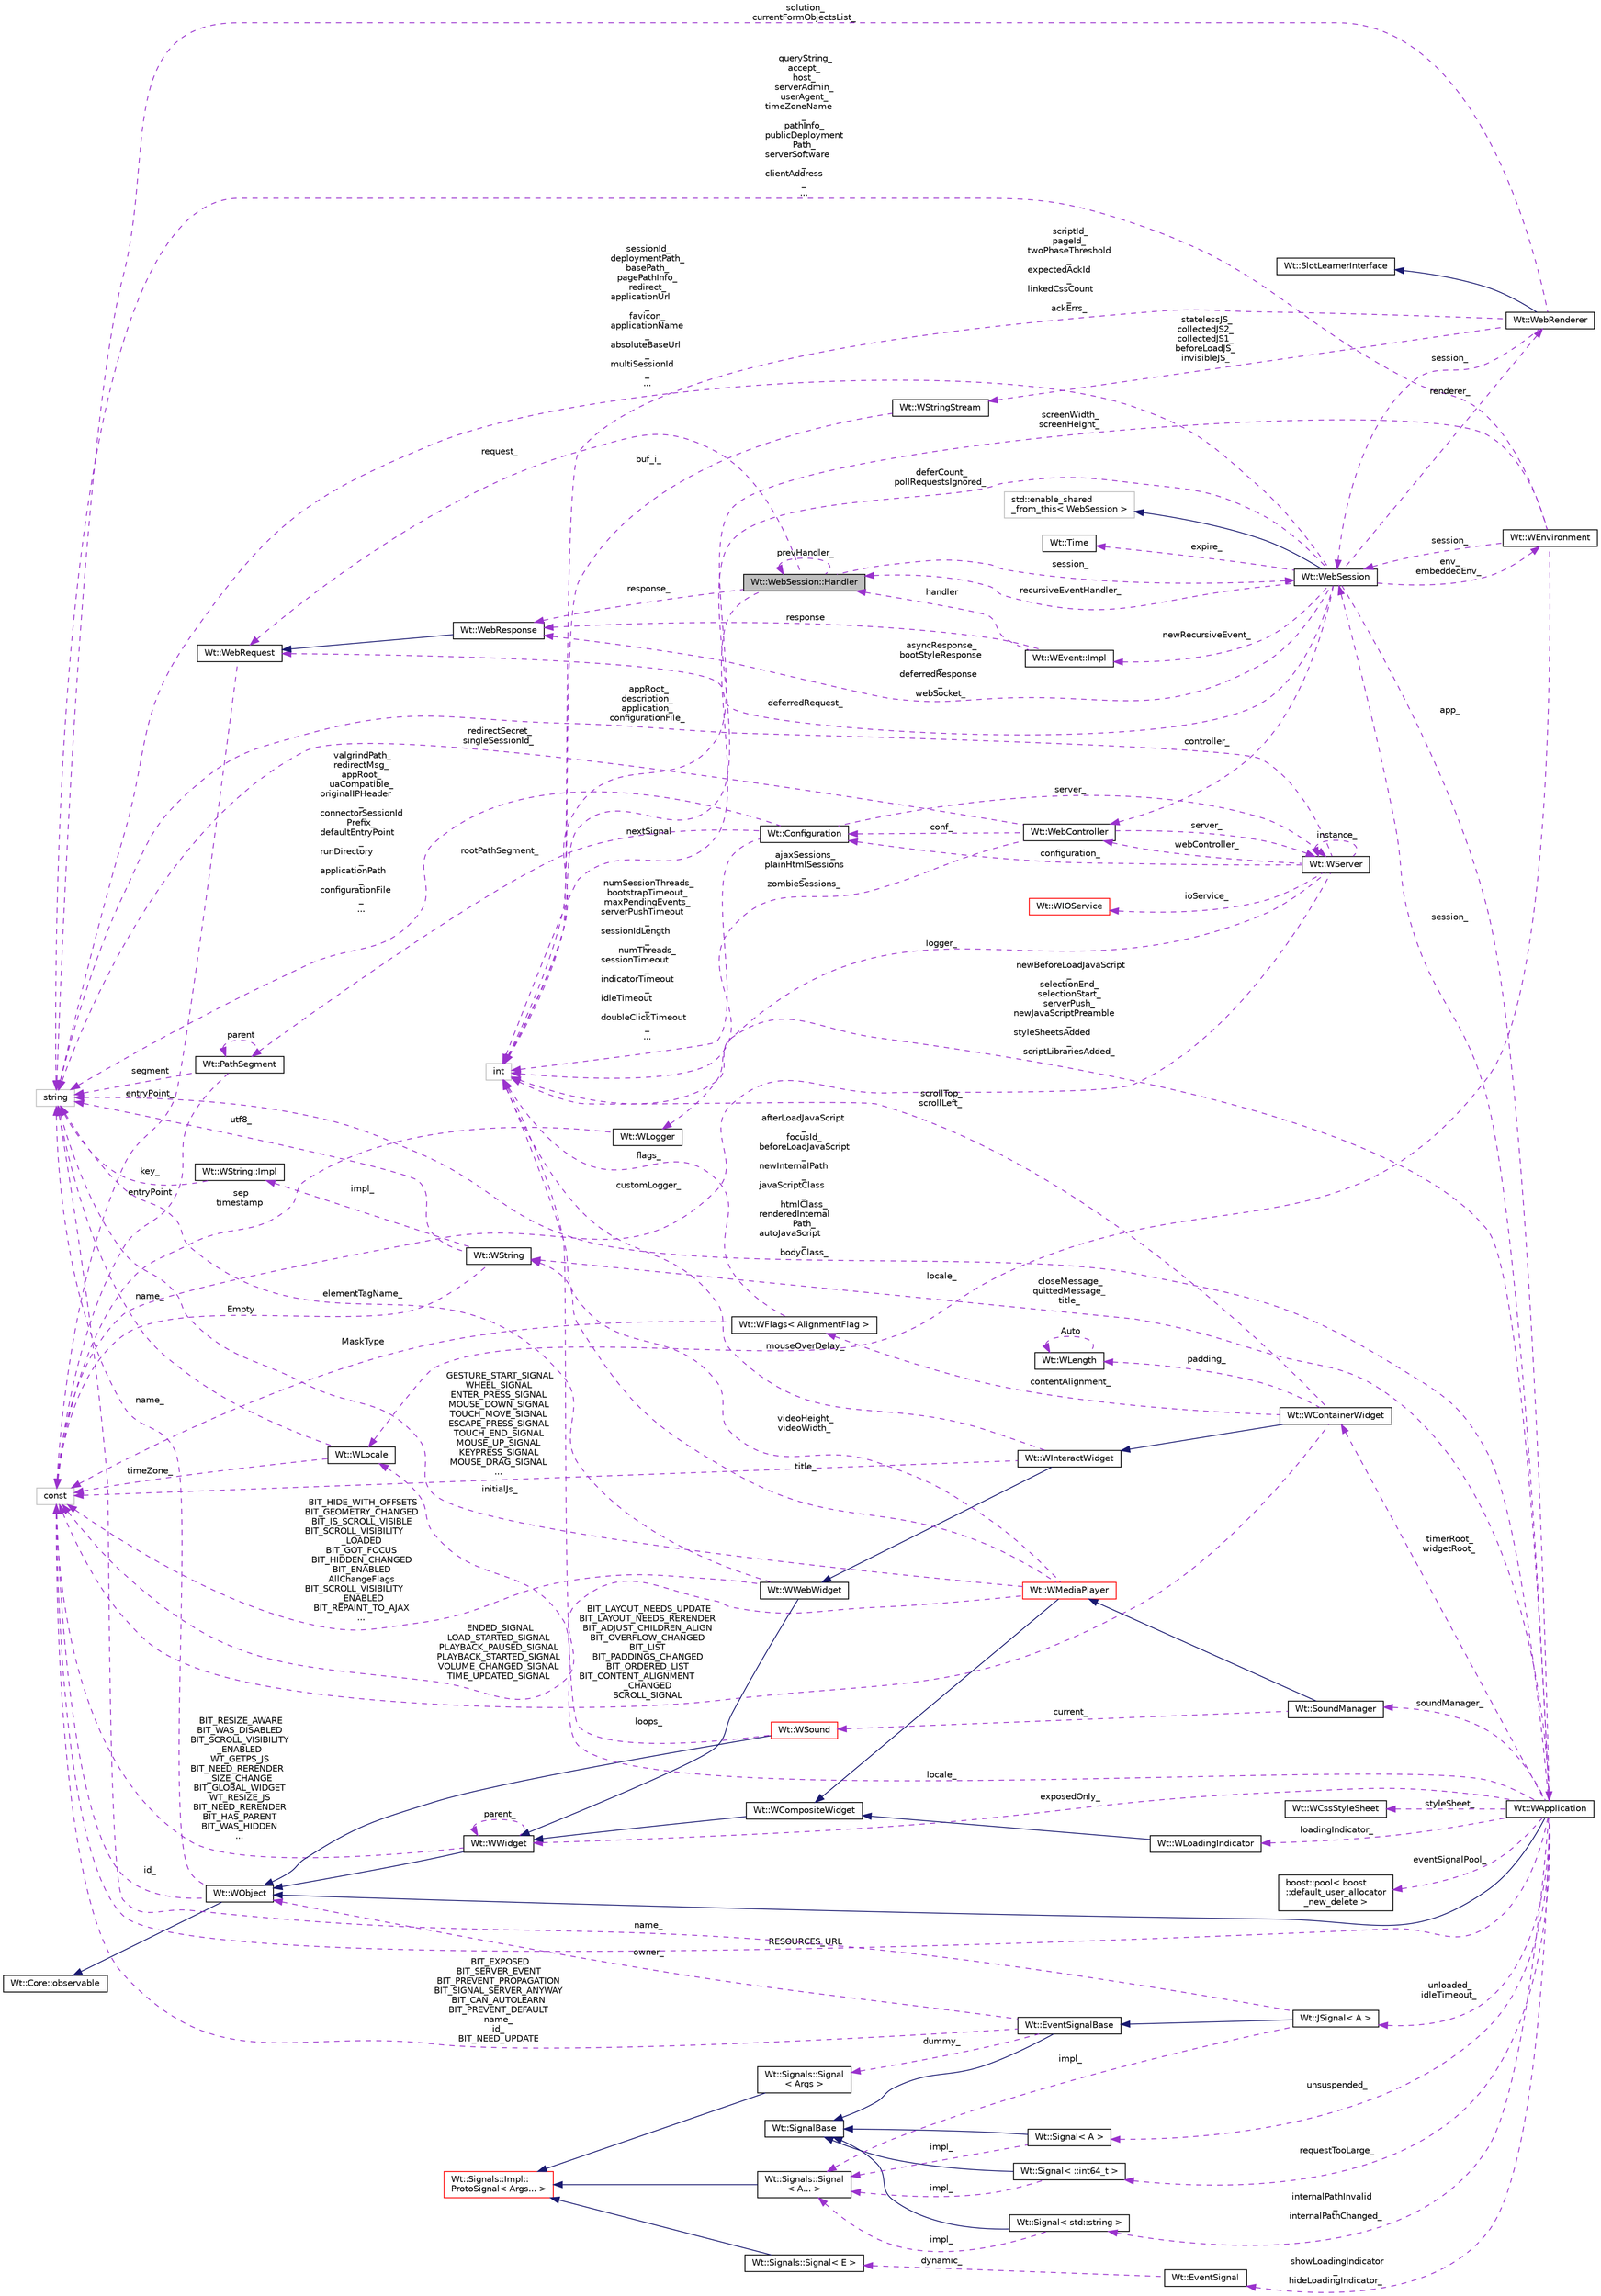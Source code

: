 digraph "Wt::WebSession::Handler"
{
 // LATEX_PDF_SIZE
  edge [fontname="Helvetica",fontsize="10",labelfontname="Helvetica",labelfontsize="10"];
  node [fontname="Helvetica",fontsize="10",shape=record];
  rankdir="LR";
  Node1 [label="Wt::WebSession::Handler",height=0.2,width=0.4,color="black", fillcolor="grey75", style="filled", fontcolor="black",tooltip=" "];
  Node2 -> Node1 [dir="back",color="darkorchid3",fontsize="10",style="dashed",label=" request_" ,fontname="Helvetica"];
  Node2 [label="Wt::WebRequest",height=0.2,width=0.4,color="black", fillcolor="white", style="filled",URL="$classWt_1_1WebRequest.html",tooltip=" "];
  Node3 -> Node2 [dir="back",color="darkorchid3",fontsize="10",style="dashed",label=" entryPoint_" ,fontname="Helvetica"];
  Node3 [label="const",height=0.2,width=0.4,color="grey75", fillcolor="white", style="filled",tooltip=" "];
  Node4 -> Node1 [dir="back",color="darkorchid3",fontsize="10",style="dashed",label=" session_" ,fontname="Helvetica"];
  Node4 [label="Wt::WebSession",height=0.2,width=0.4,color="black", fillcolor="white", style="filled",URL="$classWt_1_1WebSession.html",tooltip=" "];
  Node5 -> Node4 [dir="back",color="midnightblue",fontsize="10",style="solid",fontname="Helvetica"];
  Node5 [label="std::enable_shared\l_from_this\< WebSession \>",height=0.2,width=0.4,color="grey75", fillcolor="white", style="filled",tooltip=" "];
  Node6 -> Node4 [dir="back",color="darkorchid3",fontsize="10",style="dashed",label=" app_" ,fontname="Helvetica"];
  Node6 [label="Wt::WApplication",height=0.2,width=0.4,color="black", fillcolor="white", style="filled",URL="$classWt_1_1WApplication.html",tooltip="Represents an application instance for a single session."];
  Node7 -> Node6 [dir="back",color="midnightblue",fontsize="10",style="solid",fontname="Helvetica"];
  Node7 [label="Wt::WObject",height=0.2,width=0.4,color="black", fillcolor="white", style="filled",URL="$classWt_1_1WObject.html",tooltip="A base class for objects that participate in the signal/slot system."];
  Node8 -> Node7 [dir="back",color="midnightblue",fontsize="10",style="solid",fontname="Helvetica"];
  Node8 [label="Wt::Core::observable",height=0.2,width=0.4,color="black", fillcolor="white", style="filled",URL="$classWt_1_1Core_1_1observable.html",tooltip="A base class for objects whose life-time can be tracked."];
  Node9 -> Node7 [dir="back",color="darkorchid3",fontsize="10",style="dashed",label=" name_" ,fontname="Helvetica"];
  Node9 [label="string",height=0.2,width=0.4,color="grey75", fillcolor="white", style="filled",tooltip=" "];
  Node3 -> Node7 [dir="back",color="darkorchid3",fontsize="10",style="dashed",label=" id_" ,fontname="Helvetica"];
  Node10 -> Node6 [dir="back",color="darkorchid3",fontsize="10",style="dashed",label=" timerRoot_\nwidgetRoot_" ,fontname="Helvetica"];
  Node10 [label="Wt::WContainerWidget",height=0.2,width=0.4,color="black", fillcolor="white", style="filled",URL="$classWt_1_1WContainerWidget.html",tooltip="A widget that holds and manages child widgets."];
  Node11 -> Node10 [dir="back",color="midnightblue",fontsize="10",style="solid",fontname="Helvetica"];
  Node11 [label="Wt::WInteractWidget",height=0.2,width=0.4,color="black", fillcolor="white", style="filled",URL="$classWt_1_1WInteractWidget.html",tooltip="An abstract widget that can receive user-interface interaction."];
  Node12 -> Node11 [dir="back",color="midnightblue",fontsize="10",style="solid",fontname="Helvetica"];
  Node12 [label="Wt::WWebWidget",height=0.2,width=0.4,color="black", fillcolor="white", style="filled",URL="$classWt_1_1WWebWidget.html",tooltip="A base class for widgets with an HTML counterpart."];
  Node13 -> Node12 [dir="back",color="midnightblue",fontsize="10",style="solid",fontname="Helvetica"];
  Node13 [label="Wt::WWidget",height=0.2,width=0.4,color="black", fillcolor="white", style="filled",URL="$classWt_1_1WWidget.html",tooltip="The abstract base class for a user-interface component."];
  Node7 -> Node13 [dir="back",color="midnightblue",fontsize="10",style="solid",fontname="Helvetica"];
  Node13 -> Node13 [dir="back",color="darkorchid3",fontsize="10",style="dashed",label=" parent_" ,fontname="Helvetica"];
  Node3 -> Node13 [dir="back",color="darkorchid3",fontsize="10",style="dashed",label=" BIT_RESIZE_AWARE\nBIT_WAS_DISABLED\nBIT_SCROLL_VISIBILITY\l_ENABLED\nWT_GETPS_JS\nBIT_NEED_RERENDER\l_SIZE_CHANGE\nBIT_GLOBAL_WIDGET\nWT_RESIZE_JS\nBIT_NEED_RERENDER\nBIT_HAS_PARENT\nBIT_WAS_HIDDEN\n..." ,fontname="Helvetica"];
  Node9 -> Node12 [dir="back",color="darkorchid3",fontsize="10",style="dashed",label=" elementTagName_" ,fontname="Helvetica"];
  Node3 -> Node12 [dir="back",color="darkorchid3",fontsize="10",style="dashed",label=" BIT_HIDE_WITH_OFFSETS\nBIT_GEOMETRY_CHANGED\nBIT_IS_SCROLL_VISIBLE\nBIT_SCROLL_VISIBILITY\l_LOADED\nBIT_GOT_FOCUS\nBIT_HIDDEN_CHANGED\nBIT_ENABLED\nAllChangeFlags\nBIT_SCROLL_VISIBILITY\l_ENABLED\nBIT_REPAINT_TO_AJAX\n..." ,fontname="Helvetica"];
  Node14 -> Node11 [dir="back",color="darkorchid3",fontsize="10",style="dashed",label=" mouseOverDelay_" ,fontname="Helvetica"];
  Node14 [label="int",height=0.2,width=0.4,color="grey75", fillcolor="white", style="filled",tooltip=" "];
  Node3 -> Node11 [dir="back",color="darkorchid3",fontsize="10",style="dashed",label=" GESTURE_START_SIGNAL\nWHEEL_SIGNAL\nENTER_PRESS_SIGNAL\nMOUSE_DOWN_SIGNAL\nTOUCH_MOVE_SIGNAL\nESCAPE_PRESS_SIGNAL\nTOUCH_END_SIGNAL\nMOUSE_UP_SIGNAL\nKEYPRESS_SIGNAL\nMOUSE_DRAG_SIGNAL\n..." ,fontname="Helvetica"];
  Node14 -> Node10 [dir="back",color="darkorchid3",fontsize="10",style="dashed",label=" scrollTop_\nscrollLeft_" ,fontname="Helvetica"];
  Node15 -> Node10 [dir="back",color="darkorchid3",fontsize="10",style="dashed",label=" contentAlignment_" ,fontname="Helvetica"];
  Node15 [label="Wt::WFlags\< AlignmentFlag \>",height=0.2,width=0.4,color="black", fillcolor="white", style="filled",URL="$classWt_1_1WFlags.html",tooltip=" "];
  Node14 -> Node15 [dir="back",color="darkorchid3",fontsize="10",style="dashed",label=" flags_" ,fontname="Helvetica"];
  Node3 -> Node15 [dir="back",color="darkorchid3",fontsize="10",style="dashed",label=" MaskType" ,fontname="Helvetica"];
  Node16 -> Node10 [dir="back",color="darkorchid3",fontsize="10",style="dashed",label=" padding_" ,fontname="Helvetica"];
  Node16 [label="Wt::WLength",height=0.2,width=0.4,color="black", fillcolor="white", style="filled",URL="$classWt_1_1WLength.html",tooltip="A value class that describes a CSS length."];
  Node16 -> Node16 [dir="back",color="darkorchid3",fontsize="10",style="dashed",label=" Auto" ,fontname="Helvetica"];
  Node3 -> Node10 [dir="back",color="darkorchid3",fontsize="10",style="dashed",label=" BIT_LAYOUT_NEEDS_UPDATE\nBIT_LAYOUT_NEEDS_RERENDER\nBIT_ADJUST_CHILDREN_ALIGN\nBIT_OVERFLOW_CHANGED\nBIT_LIST\nBIT_PADDINGS_CHANGED\nBIT_ORDERED_LIST\nBIT_CONTENT_ALIGNMENT\l_CHANGED\nSCROLL_SIGNAL" ,fontname="Helvetica"];
  Node17 -> Node6 [dir="back",color="darkorchid3",fontsize="10",style="dashed",label=" unsuspended_" ,fontname="Helvetica"];
  Node17 [label="Wt::Signal\< A \>",height=0.2,width=0.4,color="black", fillcolor="white", style="filled",URL="$classWt_1_1Signal.html",tooltip="A signal that propagates events to listeners."];
  Node18 -> Node17 [dir="back",color="midnightblue",fontsize="10",style="solid",fontname="Helvetica"];
  Node18 [label="Wt::SignalBase",height=0.2,width=0.4,color="black", fillcolor="white", style="filled",URL="$classWt_1_1SignalBase.html",tooltip="Abstract base class of a signal."];
  Node19 -> Node17 [dir="back",color="darkorchid3",fontsize="10",style="dashed",label=" impl_" ,fontname="Helvetica"];
  Node19 [label="Wt::Signals::Signal\l\< A... \>",height=0.2,width=0.4,color="black", fillcolor="white", style="filled",URL="$structWt_1_1Signals_1_1Signal.html",tooltip=" "];
  Node20 -> Node19 [dir="back",color="midnightblue",fontsize="10",style="solid",fontname="Helvetica"];
  Node20 [label="Wt::Signals::Impl::\lProtoSignal\< Args... \>",height=0.2,width=0.4,color="red", fillcolor="white", style="filled",URL="$classWt_1_1Signals_1_1Impl_1_1ProtoSignal.html",tooltip=" "];
  Node4 -> Node6 [dir="back",color="darkorchid3",fontsize="10",style="dashed",label=" session_" ,fontname="Helvetica"];
  Node26 -> Node6 [dir="back",color="darkorchid3",fontsize="10",style="dashed",label=" closeMessage_\nquittedMessage_\ntitle_" ,fontname="Helvetica"];
  Node26 [label="Wt::WString",height=0.2,width=0.4,color="black", fillcolor="white", style="filled",URL="$classWt_1_1WString.html",tooltip="A value class which describes a locale-aware unicode string."];
  Node27 -> Node26 [dir="back",color="darkorchid3",fontsize="10",style="dashed",label=" impl_" ,fontname="Helvetica"];
  Node27 [label="Wt::WString::Impl",height=0.2,width=0.4,color="black", fillcolor="white", style="filled",URL="$structWt_1_1WString_1_1Impl.html",tooltip=" "];
  Node9 -> Node27 [dir="back",color="darkorchid3",fontsize="10",style="dashed",label=" key_" ,fontname="Helvetica"];
  Node9 -> Node26 [dir="back",color="darkorchid3",fontsize="10",style="dashed",label=" utf8_" ,fontname="Helvetica"];
  Node3 -> Node26 [dir="back",color="darkorchid3",fontsize="10",style="dashed",label=" Empty" ,fontname="Helvetica"];
  Node28 -> Node6 [dir="back",color="darkorchid3",fontsize="10",style="dashed",label=" showLoadingIndicator\l_\nhideLoadingIndicator_" ,fontname="Helvetica"];
  Node28 [label="Wt::EventSignal",height=0.2,width=0.4,color="black", fillcolor="white", style="filled",URL="$classWt_1_1EventSignal.html",tooltip="A signal that conveys user-interface events."];
  Node29 -> Node28 [dir="back",color="darkorchid3",fontsize="10",style="dashed",label=" dynamic_" ,fontname="Helvetica"];
  Node29 [label="Wt::Signals::Signal\< E \>",height=0.2,width=0.4,color="black", fillcolor="white", style="filled",URL="$structWt_1_1Signals_1_1Signal.html",tooltip=" "];
  Node20 -> Node29 [dir="back",color="midnightblue",fontsize="10",style="solid",fontname="Helvetica"];
  Node30 -> Node6 [dir="back",color="darkorchid3",fontsize="10",style="dashed",label=" eventSignalPool_" ,fontname="Helvetica"];
  Node30 [label="boost::pool\< boost\l::default_user_allocator\l_new_delete \>",height=0.2,width=0.4,color="black", fillcolor="white", style="filled",URL="$classboost_1_1pool.html",tooltip=" "];
  Node31 -> Node6 [dir="back",color="darkorchid3",fontsize="10",style="dashed",label=" locale_" ,fontname="Helvetica"];
  Node31 [label="Wt::WLocale",height=0.2,width=0.4,color="black", fillcolor="white", style="filled",URL="$classWt_1_1WLocale.html",tooltip="A locale."];
  Node9 -> Node31 [dir="back",color="darkorchid3",fontsize="10",style="dashed",label=" name_" ,fontname="Helvetica"];
  Node3 -> Node31 [dir="back",color="darkorchid3",fontsize="10",style="dashed",label=" timeZone_" ,fontname="Helvetica"];
  Node32 -> Node6 [dir="back",color="darkorchid3",fontsize="10",style="dashed",label=" unloaded_\nidleTimeout_" ,fontname="Helvetica"];
  Node32 [label="Wt::JSignal\< A \>",height=0.2,width=0.4,color="black", fillcolor="white", style="filled",URL="$classWt_1_1JSignal.html",tooltip="A signal to relay JavaScript to C++ calls."];
  Node33 -> Node32 [dir="back",color="midnightblue",fontsize="10",style="solid",fontname="Helvetica"];
  Node33 [label="Wt::EventSignalBase",height=0.2,width=0.4,color="black", fillcolor="white", style="filled",URL="$classWt_1_1EventSignalBase.html",tooltip="Abstract base class of an event signal."];
  Node18 -> Node33 [dir="back",color="midnightblue",fontsize="10",style="solid",fontname="Helvetica"];
  Node7 -> Node33 [dir="back",color="darkorchid3",fontsize="10",style="dashed",label=" owner_" ,fontname="Helvetica"];
  Node34 -> Node33 [dir="back",color="darkorchid3",fontsize="10",style="dashed",label=" dummy_" ,fontname="Helvetica"];
  Node34 [label="Wt::Signals::Signal\l\< Args \>",height=0.2,width=0.4,color="black", fillcolor="white", style="filled",URL="$structWt_1_1Signals_1_1Signal.html",tooltip=" "];
  Node20 -> Node34 [dir="back",color="midnightblue",fontsize="10",style="solid",fontname="Helvetica"];
  Node3 -> Node33 [dir="back",color="darkorchid3",fontsize="10",style="dashed",label=" BIT_EXPOSED\nBIT_SERVER_EVENT\nBIT_PREVENT_PROPAGATION\nBIT_SIGNAL_SERVER_ANYWAY\nBIT_CAN_AUTOLEARN\nBIT_PREVENT_DEFAULT\nname_\nid_\nBIT_NEED_UPDATE" ,fontname="Helvetica"];
  Node9 -> Node32 [dir="back",color="darkorchid3",fontsize="10",style="dashed",label=" name_" ,fontname="Helvetica"];
  Node19 -> Node32 [dir="back",color="darkorchid3",fontsize="10",style="dashed",label=" impl_" ,fontname="Helvetica"];
  Node35 -> Node6 [dir="back",color="darkorchid3",fontsize="10",style="dashed",label=" loadingIndicator_" ,fontname="Helvetica"];
  Node35 [label="Wt::WLoadingIndicator",height=0.2,width=0.4,color="black", fillcolor="white", style="filled",URL="$classWt_1_1WLoadingIndicator.html",tooltip="An abstract interface for a loading indicator."];
  Node36 -> Node35 [dir="back",color="midnightblue",fontsize="10",style="solid",fontname="Helvetica"];
  Node36 [label="Wt::WCompositeWidget",height=0.2,width=0.4,color="black", fillcolor="white", style="filled",URL="$classWt_1_1WCompositeWidget.html",tooltip="A widget that hides the implementation of composite widgets."];
  Node13 -> Node36 [dir="back",color="midnightblue",fontsize="10",style="solid",fontname="Helvetica"];
  Node37 -> Node6 [dir="back",color="darkorchid3",fontsize="10",style="dashed",label=" styleSheet_" ,fontname="Helvetica"];
  Node37 [label="Wt::WCssStyleSheet",height=0.2,width=0.4,color="black", fillcolor="white", style="filled",URL="$classWt_1_1WCssStyleSheet.html",tooltip="A CSS style sheet."];
  Node38 -> Node6 [dir="back",color="darkorchid3",fontsize="10",style="dashed",label=" internalPathInvalid\l_\ninternalPathChanged_" ,fontname="Helvetica"];
  Node38 [label="Wt::Signal\< std::string \>",height=0.2,width=0.4,color="black", fillcolor="white", style="filled",URL="$classWt_1_1Signal.html",tooltip=" "];
  Node18 -> Node38 [dir="back",color="midnightblue",fontsize="10",style="solid",fontname="Helvetica"];
  Node19 -> Node38 [dir="back",color="darkorchid3",fontsize="10",style="dashed",label=" impl_" ,fontname="Helvetica"];
  Node39 -> Node6 [dir="back",color="darkorchid3",fontsize="10",style="dashed",label=" requestTooLarge_" ,fontname="Helvetica"];
  Node39 [label="Wt::Signal\< ::int64_t \>",height=0.2,width=0.4,color="black", fillcolor="white", style="filled",URL="$classWt_1_1Signal.html",tooltip=" "];
  Node18 -> Node39 [dir="back",color="midnightblue",fontsize="10",style="solid",fontname="Helvetica"];
  Node19 -> Node39 [dir="back",color="darkorchid3",fontsize="10",style="dashed",label=" impl_" ,fontname="Helvetica"];
  Node14 -> Node6 [dir="back",color="darkorchid3",fontsize="10",style="dashed",label=" newBeforeLoadJavaScript\l_\nselectionEnd_\nselectionStart_\nserverPush_\nnewJavaScriptPreamble\l_\nstyleSheetsAdded\l_\nscriptLibrariesAdded_" ,fontname="Helvetica"];
  Node40 -> Node6 [dir="back",color="darkorchid3",fontsize="10",style="dashed",label=" soundManager_" ,fontname="Helvetica"];
  Node40 [label="Wt::SoundManager",height=0.2,width=0.4,color="black", fillcolor="white", style="filled",URL="$classWt_1_1SoundManager.html",tooltip=" "];
  Node41 -> Node40 [dir="back",color="midnightblue",fontsize="10",style="solid",fontname="Helvetica"];
  Node41 [label="Wt::WMediaPlayer",height=0.2,width=0.4,color="red", fillcolor="white", style="filled",URL="$classWt_1_1WMediaPlayer.html",tooltip="A media player."];
  Node36 -> Node41 [dir="back",color="midnightblue",fontsize="10",style="solid",fontname="Helvetica"];
  Node26 -> Node41 [dir="back",color="darkorchid3",fontsize="10",style="dashed",label=" title_" ,fontname="Helvetica"];
  Node14 -> Node41 [dir="back",color="darkorchid3",fontsize="10",style="dashed",label=" videoHeight_\nvideoWidth_" ,fontname="Helvetica"];
  Node9 -> Node41 [dir="back",color="darkorchid3",fontsize="10",style="dashed",label=" initialJs_" ,fontname="Helvetica"];
  Node3 -> Node41 [dir="back",color="darkorchid3",fontsize="10",style="dashed",label=" ENDED_SIGNAL\nLOAD_STARTED_SIGNAL\nPLAYBACK_PAUSED_SIGNAL\nPLAYBACK_STARTED_SIGNAL\nVOLUME_CHANGED_SIGNAL\nTIME_UPDATED_SIGNAL" ,fontname="Helvetica"];
  Node49 -> Node40 [dir="back",color="darkorchid3",fontsize="10",style="dashed",label=" current_" ,fontname="Helvetica"];
  Node49 [label="Wt::WSound",height=0.2,width=0.4,color="red", fillcolor="white", style="filled",URL="$classWt_1_1WSound.html",tooltip="A value class to play a sound effect."];
  Node7 -> Node49 [dir="back",color="midnightblue",fontsize="10",style="solid",fontname="Helvetica"];
  Node14 -> Node49 [dir="back",color="darkorchid3",fontsize="10",style="dashed",label=" loops_" ,fontname="Helvetica"];
  Node13 -> Node6 [dir="back",color="darkorchid3",fontsize="10",style="dashed",label=" exposedOnly_" ,fontname="Helvetica"];
  Node9 -> Node6 [dir="back",color="darkorchid3",fontsize="10",style="dashed",label=" afterLoadJavaScript\l_\nfocusId_\nbeforeLoadJavaScript\l_\nnewInternalPath\l_\njavaScriptClass\l_\nhtmlClass_\nrenderedInternal\lPath_\nautoJavaScript\l_\nbodyClass_" ,fontname="Helvetica"];
  Node3 -> Node6 [dir="back",color="darkorchid3",fontsize="10",style="dashed",label=" RESOURCES_URL" ,fontname="Helvetica"];
  Node51 -> Node4 [dir="back",color="darkorchid3",fontsize="10",style="dashed",label=" env_\nembeddedEnv_" ,fontname="Helvetica"];
  Node51 [label="Wt::WEnvironment",height=0.2,width=0.4,color="black", fillcolor="white", style="filled",URL="$classWt_1_1WEnvironment.html",tooltip="A class that captures information on the application environment."];
  Node4 -> Node51 [dir="back",color="darkorchid3",fontsize="10",style="dashed",label=" session_" ,fontname="Helvetica"];
  Node31 -> Node51 [dir="back",color="darkorchid3",fontsize="10",style="dashed",label=" locale_" ,fontname="Helvetica"];
  Node14 -> Node51 [dir="back",color="darkorchid3",fontsize="10",style="dashed",label=" screenWidth_\nscreenHeight_" ,fontname="Helvetica"];
  Node9 -> Node51 [dir="back",color="darkorchid3",fontsize="10",style="dashed",label=" queryString_\naccept_\nhost_\nserverAdmin_\nuserAgent_\ntimeZoneName\l_\npathInfo_\npublicDeployment\lPath_\nserverSoftware\l_\nclientAddress\l_\n..." ,fontname="Helvetica"];
  Node2 -> Node4 [dir="back",color="darkorchid3",fontsize="10",style="dashed",label=" deferredRequest_" ,fontname="Helvetica"];
  Node52 -> Node4 [dir="back",color="darkorchid3",fontsize="10",style="dashed",label=" renderer_" ,fontname="Helvetica"];
  Node52 [label="Wt::WebRenderer",height=0.2,width=0.4,color="black", fillcolor="white", style="filled",URL="$classWt_1_1WebRenderer.html",tooltip=" "];
  Node53 -> Node52 [dir="back",color="midnightblue",fontsize="10",style="solid",fontname="Helvetica"];
  Node53 [label="Wt::SlotLearnerInterface",height=0.2,width=0.4,color="black", fillcolor="white", style="filled",URL="$classWt_1_1SlotLearnerInterface.html",tooltip=" "];
  Node4 -> Node52 [dir="back",color="darkorchid3",fontsize="10",style="dashed",label=" session_" ,fontname="Helvetica"];
  Node14 -> Node52 [dir="back",color="darkorchid3",fontsize="10",style="dashed",label=" scriptId_\npageId_\ntwoPhaseThreshold\l_\nexpectedAckId\l_\nlinkedCssCount\l_\nackErrs_" ,fontname="Helvetica"];
  Node9 -> Node52 [dir="back",color="darkorchid3",fontsize="10",style="dashed",label=" solution_\ncurrentFormObjectsList_" ,fontname="Helvetica"];
  Node54 -> Node52 [dir="back",color="darkorchid3",fontsize="10",style="dashed",label=" statelessJS_\ncollectedJS2_\ncollectedJS1_\nbeforeLoadJS_\ninvisibleJS_" ,fontname="Helvetica"];
  Node54 [label="Wt::WStringStream",height=0.2,width=0.4,color="black", fillcolor="white", style="filled",URL="$classWt_1_1WStringStream.html",tooltip=" "];
  Node14 -> Node54 [dir="back",color="darkorchid3",fontsize="10",style="dashed",label=" buf_i_" ,fontname="Helvetica"];
  Node55 -> Node4 [dir="back",color="darkorchid3",fontsize="10",style="dashed",label=" newRecursiveEvent_" ,fontname="Helvetica"];
  Node55 [label="Wt::WEvent::Impl",height=0.2,width=0.4,color="black", fillcolor="white", style="filled",URL="$structWt_1_1WEvent_1_1Impl.html",tooltip=" "];
  Node56 -> Node55 [dir="back",color="darkorchid3",fontsize="10",style="dashed",label=" response" ,fontname="Helvetica"];
  Node56 [label="Wt::WebResponse",height=0.2,width=0.4,color="black", fillcolor="white", style="filled",URL="$classWt_1_1WebResponse.html",tooltip=" "];
  Node2 -> Node56 [dir="back",color="midnightblue",fontsize="10",style="solid",fontname="Helvetica"];
  Node1 -> Node55 [dir="back",color="darkorchid3",fontsize="10",style="dashed",label=" handler" ,fontname="Helvetica"];
  Node57 -> Node4 [dir="back",color="darkorchid3",fontsize="10",style="dashed",label=" expire_" ,fontname="Helvetica"];
  Node57 [label="Wt::Time",height=0.2,width=0.4,color="black", fillcolor="white", style="filled",URL="$classWt_1_1Time.html",tooltip=" "];
  Node58 -> Node4 [dir="back",color="darkorchid3",fontsize="10",style="dashed",label=" controller_" ,fontname="Helvetica"];
  Node58 [label="Wt::WebController",height=0.2,width=0.4,color="black", fillcolor="white", style="filled",URL="$classWt_1_1WebController.html",tooltip=" "];
  Node59 -> Node58 [dir="back",color="darkorchid3",fontsize="10",style="dashed",label=" conf_" ,fontname="Helvetica"];
  Node59 [label="Wt::Configuration",height=0.2,width=0.4,color="black", fillcolor="white", style="filled",URL="$classWt_1_1Configuration.html",tooltip=" "];
  Node60 -> Node59 [dir="back",color="darkorchid3",fontsize="10",style="dashed",label=" rootPathSegment_" ,fontname="Helvetica"];
  Node60 [label="Wt::PathSegment",height=0.2,width=0.4,color="black", fillcolor="white", style="filled",URL="$structWt_1_1PathSegment.html",tooltip=" "];
  Node60 -> Node60 [dir="back",color="darkorchid3",fontsize="10",style="dashed",label=" parent" ,fontname="Helvetica"];
  Node9 -> Node60 [dir="back",color="darkorchid3",fontsize="10",style="dashed",label=" segment" ,fontname="Helvetica"];
  Node3 -> Node60 [dir="back",color="darkorchid3",fontsize="10",style="dashed",label=" entryPoint" ,fontname="Helvetica"];
  Node61 -> Node59 [dir="back",color="darkorchid3",fontsize="10",style="dashed",label=" server_" ,fontname="Helvetica"];
  Node61 [label="Wt::WServer",height=0.2,width=0.4,color="black", fillcolor="white", style="filled",URL="$classWt_1_1WServer.html",tooltip="A class encapsulating a web application server."];
  Node62 -> Node61 [dir="back",color="darkorchid3",fontsize="10",style="dashed",label=" ioService_" ,fontname="Helvetica"];
  Node62 [label="Wt::WIOService",height=0.2,width=0.4,color="red", fillcolor="white", style="filled",URL="$classWt_1_1WIOService.html",tooltip="An I/O service."];
  Node59 -> Node61 [dir="back",color="darkorchid3",fontsize="10",style="dashed",label=" configuration_" ,fontname="Helvetica"];
  Node64 -> Node61 [dir="back",color="darkorchid3",fontsize="10",style="dashed",label=" logger_" ,fontname="Helvetica"];
  Node64 [label="Wt::WLogger",height=0.2,width=0.4,color="black", fillcolor="white", style="filled",URL="$classWt_1_1WLogger.html",tooltip="A simple logging class."];
  Node3 -> Node64 [dir="back",color="darkorchid3",fontsize="10",style="dashed",label=" sep\ntimestamp" ,fontname="Helvetica"];
  Node61 -> Node61 [dir="back",color="darkorchid3",fontsize="10",style="dashed",label=" instance_" ,fontname="Helvetica"];
  Node58 -> Node61 [dir="back",color="darkorchid3",fontsize="10",style="dashed",label=" webController_" ,fontname="Helvetica"];
  Node9 -> Node61 [dir="back",color="darkorchid3",fontsize="10",style="dashed",label=" appRoot_\ndescription_\napplication_\nconfigurationFile_" ,fontname="Helvetica"];
  Node3 -> Node61 [dir="back",color="darkorchid3",fontsize="10",style="dashed",label=" customLogger_" ,fontname="Helvetica"];
  Node14 -> Node59 [dir="back",color="darkorchid3",fontsize="10",style="dashed",label=" numSessionThreads_\nbootstrapTimeout_\nmaxPendingEvents_\nserverPushTimeout\l_\nsessionIdLength\l_\nnumThreads_\nsessionTimeout\l_\nindicatorTimeout\l_\nidleTimeout\l_\ndoubleClickTimeout\l_\n..." ,fontname="Helvetica"];
  Node9 -> Node59 [dir="back",color="darkorchid3",fontsize="10",style="dashed",label=" valgrindPath_\nredirectMsg_\nappRoot_\nuaCompatible_\noriginalIPHeader\l_\nconnectorSessionId\lPrefix_\ndefaultEntryPoint\l_\nrunDirectory\l_\napplicationPath\l_\nconfigurationFile\l_\n..." ,fontname="Helvetica"];
  Node61 -> Node58 [dir="back",color="darkorchid3",fontsize="10",style="dashed",label=" server_" ,fontname="Helvetica"];
  Node14 -> Node58 [dir="back",color="darkorchid3",fontsize="10",style="dashed",label=" ajaxSessions_\nplainHtmlSessions\l_\nzombieSessions_" ,fontname="Helvetica"];
  Node9 -> Node58 [dir="back",color="darkorchid3",fontsize="10",style="dashed",label=" redirectSecret_\nsingleSessionId_" ,fontname="Helvetica"];
  Node56 -> Node4 [dir="back",color="darkorchid3",fontsize="10",style="dashed",label=" asyncResponse_\nbootStyleResponse\l_\ndeferredResponse\l_\nwebSocket_" ,fontname="Helvetica"];
  Node14 -> Node4 [dir="back",color="darkorchid3",fontsize="10",style="dashed",label=" deferCount_\npollRequestsIgnored_" ,fontname="Helvetica"];
  Node9 -> Node4 [dir="back",color="darkorchid3",fontsize="10",style="dashed",label=" sessionId_\ndeploymentPath_\nbasePath_\npagePathInfo_\nredirect_\napplicationUrl\l_\nfavicon_\napplicationName\l_\nabsoluteBaseUrl\l_\nmultiSessionId\l_\n..." ,fontname="Helvetica"];
  Node1 -> Node4 [dir="back",color="darkorchid3",fontsize="10",style="dashed",label=" recursiveEventHandler_" ,fontname="Helvetica"];
  Node56 -> Node1 [dir="back",color="darkorchid3",fontsize="10",style="dashed",label=" response_" ,fontname="Helvetica"];
  Node14 -> Node1 [dir="back",color="darkorchid3",fontsize="10",style="dashed",label=" nextSignal" ,fontname="Helvetica"];
  Node1 -> Node1 [dir="back",color="darkorchid3",fontsize="10",style="dashed",label=" prevHandler_" ,fontname="Helvetica"];
}
